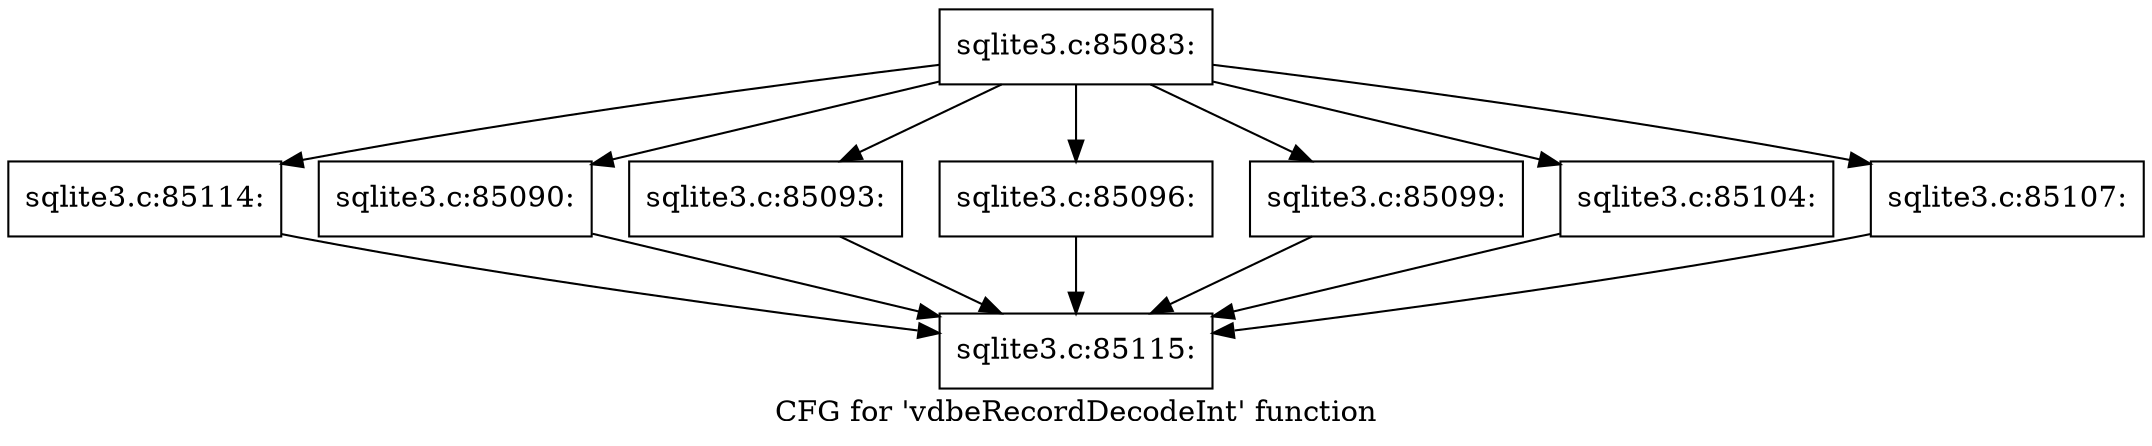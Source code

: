 digraph "CFG for 'vdbeRecordDecodeInt' function" {
	label="CFG for 'vdbeRecordDecodeInt' function";

	Node0x55c0f82df020 [shape=record,label="{sqlite3.c:85083:}"];
	Node0x55c0f82df020 -> Node0x55c0f8302860;
	Node0x55c0f82df020 -> Node0x55c0f8302cc0;
	Node0x55c0f82df020 -> Node0x55c0f8302ff0;
	Node0x55c0f82df020 -> Node0x55c0f8303710;
	Node0x55c0f82df020 -> Node0x55c0f8304140;
	Node0x55c0f82df020 -> Node0x55c0f8305140;
	Node0x55c0f82df020 -> Node0x55c0f8306a10;
	Node0x55c0f8302cc0 [shape=record,label="{sqlite3.c:85090:}"];
	Node0x55c0f8302cc0 -> Node0x55c0f82df1a0;
	Node0x55c0f8302ff0 [shape=record,label="{sqlite3.c:85093:}"];
	Node0x55c0f8302ff0 -> Node0x55c0f82df1a0;
	Node0x55c0f8303710 [shape=record,label="{sqlite3.c:85096:}"];
	Node0x55c0f8303710 -> Node0x55c0f82df1a0;
	Node0x55c0f8304140 [shape=record,label="{sqlite3.c:85099:}"];
	Node0x55c0f8304140 -> Node0x55c0f82df1a0;
	Node0x55c0f8305140 [shape=record,label="{sqlite3.c:85104:}"];
	Node0x55c0f8305140 -> Node0x55c0f82df1a0;
	Node0x55c0f8306a10 [shape=record,label="{sqlite3.c:85107:}"];
	Node0x55c0f8306a10 -> Node0x55c0f82df1a0;
	Node0x55c0f8302860 [shape=record,label="{sqlite3.c:85114:}"];
	Node0x55c0f8302860 -> Node0x55c0f82df1a0;
	Node0x55c0f82df1a0 [shape=record,label="{sqlite3.c:85115:}"];
}
